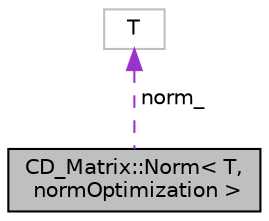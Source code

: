 digraph "CD_Matrix::Norm&lt; T, normOptimization &gt;"
{
  edge [fontname="Helvetica",fontsize="10",labelfontname="Helvetica",labelfontsize="10"];
  node [fontname="Helvetica",fontsize="10",shape=record];
  Node2 [label="CD_Matrix::Norm\< T,\l normOptimization \>",height=0.2,width=0.4,color="black", fillcolor="grey75", style="filled", fontcolor="black"];
  Node3 -> Node2 [dir="back",color="darkorchid3",fontsize="10",style="dashed",label=" norm_" ,fontname="Helvetica"];
  Node3 [label="T",height=0.2,width=0.4,color="grey75", fillcolor="white", style="filled"];
}
